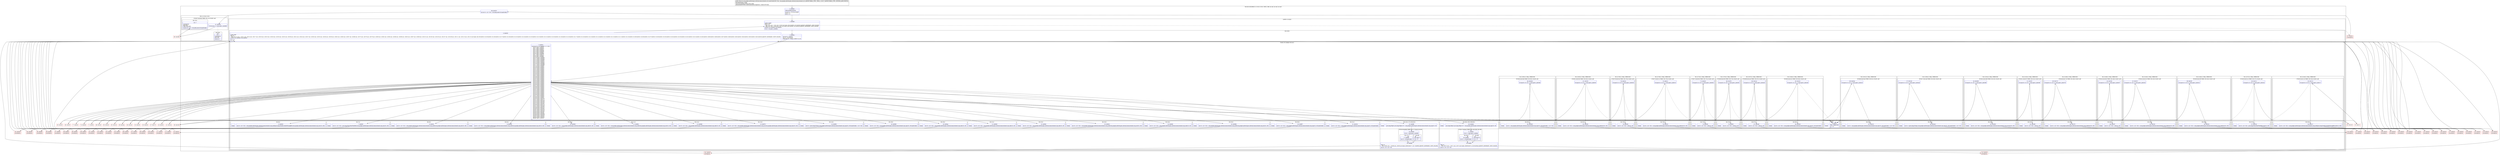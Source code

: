 digraph "CFG forcom.google.android.gms.internal.measurement.zzvz.hashCode(Ljava\/lang\/Object;)I" {
subgraph cluster_Region_908909129 {
label = "R(4:0|(3:2|3|5)|86|(2:(1:131)|(1:132))) | DECL_VAR: int null, int null, int null\l";
node [shape=record,color=blue];
Node_0 [shape=record,label="{0\:\ 0x0000|MTH_ENTER_BLOCK\l|int int r4 = r9.zzcas.length\lint r3 = 0\lint r2 = 0\l}"];
subgraph cluster_LoopRegion_1837992813 {
label = "LOOP:0: (3:2|3|5)";
node [shape=record,color=blue];
Node_1 [shape=record,label="{1\:\ 0x0008|LOOP_START\lPHI: r2 r3 \l  PHI: (r2v2 int) = (r2v1 int), (r2v50 int) binds: [B:0:0x0000, B:5:0x0020] A[DONT_GENERATE, DONT_INLINE]\l  PHI: (r3v1 int) = (r3v0 int), (r3v2 int) binds: [B:0:0x0000, B:5:0x0020] A[DONT_GENERATE, DONT_INLINE]\lLOOP:0: B:1:0x0008\-\>B:5:0x0020\l|if (r3 \< r4) goto L_0x000a\l}"];
subgraph cluster_Region_1015281917 {
label = "R(3:2|3|5)";
node [shape=record,color=blue];
Node_2 [shape=record,label="{2\:\ 0x000a|int int r0 = zzbt(r3)\lint r5 = r9.zzcas[r3]\llong long r6 = (long) (1048575 & r0)\l}"];
subgraph cluster_SwitchRegion_864393912 {
label = "Switch: 38, default: R(2:4|1)";
node [shape=record,color=blue];
Node_3 [shape=record,label="{3\:\ 0x001c|switch(((r0 & 267386880) \>\>\> 20)) \{\l    case 0: goto L_0x0025;\l    case 1: goto L_0x0035;\l    case 2: goto L_0x0041;\l    case 3: goto L_0x004d;\l    case 4: goto L_0x0059;\l    case 5: goto L_0x0061;\l    case 6: goto L_0x006d;\l    case 7: goto L_0x0075;\l    case 8: goto L_0x0081;\l    case 9: goto L_0x008f;\l    case 10: goto L_0x009d;\l    case 11: goto L_0x00aa;\l    case 12: goto L_0x00b3;\l    case 13: goto L_0x00bc;\l    case 14: goto L_0x00c5;\l    case 15: goto L_0x00d2;\l    case 16: goto L_0x00db;\l    case 17: goto L_0x00e8;\l    case 18: goto L_0x00f7;\l    case 19: goto L_0x00f7;\l    case 20: goto L_0x00f7;\l    case 21: goto L_0x00f7;\l    case 22: goto L_0x00f7;\l    case 23: goto L_0x00f7;\l    case 24: goto L_0x00f7;\l    case 25: goto L_0x00f7;\l    case 26: goto L_0x00f7;\l    case 27: goto L_0x00f7;\l    case 28: goto L_0x00f7;\l    case 29: goto L_0x00f7;\l    case 30: goto L_0x00f7;\l    case 31: goto L_0x00f7;\l    case 32: goto L_0x00f7;\l    case 33: goto L_0x00f7;\l    case 34: goto L_0x00f7;\l    case 35: goto L_0x00f7;\l    case 36: goto L_0x00f7;\l    case 37: goto L_0x00f7;\l    case 38: goto L_0x00f7;\l    case 39: goto L_0x00f7;\l    case 40: goto L_0x00f7;\l    case 41: goto L_0x00f7;\l    case 42: goto L_0x00f7;\l    case 43: goto L_0x00f7;\l    case 44: goto L_0x00f7;\l    case 45: goto L_0x00f7;\l    case 46: goto L_0x00f7;\l    case 47: goto L_0x00f7;\l    case 48: goto L_0x00f7;\l    case 49: goto L_0x00f7;\l    case 50: goto L_0x0104;\l    case 51: goto L_0x0111;\l    case 52: goto L_0x0128;\l    case 53: goto L_0x013b;\l    case 54: goto L_0x014e;\l    case 55: goto L_0x0161;\l    case 56: goto L_0x0170;\l    case 57: goto L_0x0183;\l    case 58: goto L_0x0192;\l    case 59: goto L_0x01a5;\l    case 60: goto L_0x01ba;\l    case 61: goto L_0x01cd;\l    case 62: goto L_0x01e0;\l    case 63: goto L_0x01ef;\l    case 64: goto L_0x01fe;\l    case 65: goto L_0x020d;\l    case 66: goto L_0x0220;\l    case 67: goto L_0x022f;\l    case 68: goto L_0x0242;\l    default: goto L_0x001f;\l\}\l}"];
subgraph cluster_Region_1286026319 {
label = "R(2:6|1)";
node [shape=record,color=blue];
Node_6 [shape=record,label="{6\:\ 0x0025|int r0 = (r2 * 53) + com.google.android.gms.internal.measurement.zzuq.zzbd(java.lang.Double.doubleToLongBits(com.google.android.gms.internal.measurement.zzxj.zzo(r10, r6)))\l}"];
Node_InsnContainer_1947801052 [shape=record,label="{|break\l}"];
}
subgraph cluster_Region_1381733777 {
label = "R(2:7|1)";
node [shape=record,color=blue];
Node_7 [shape=record,label="{7\:\ 0x0035|int r0 = (r2 * 53) + java.lang.Float.floatToIntBits(com.google.android.gms.internal.measurement.zzxj.zzn(r10, r6))\l}"];
Node_InsnContainer_761245263 [shape=record,label="{|break\l}"];
}
subgraph cluster_Region_941713662 {
label = "R(2:8|1)";
node [shape=record,color=blue];
Node_8 [shape=record,label="{8\:\ 0x0041|int r0 = (r2 * 53) + com.google.android.gms.internal.measurement.zzuq.zzbd(com.google.android.gms.internal.measurement.zzxj.zzl(r10, r6))\l}"];
Node_InsnContainer_714362357 [shape=record,label="{|break\l}"];
}
subgraph cluster_Region_1203838387 {
label = "R(2:9|1)";
node [shape=record,color=blue];
Node_9 [shape=record,label="{9\:\ 0x004d|int r0 = (r2 * 53) + com.google.android.gms.internal.measurement.zzuq.zzbd(com.google.android.gms.internal.measurement.zzxj.zzl(r10, r6))\l}"];
Node_InsnContainer_1302136676 [shape=record,label="{|break\l}"];
}
subgraph cluster_Region_842091592 {
label = "R(2:10|1)";
node [shape=record,color=blue];
Node_10 [shape=record,label="{10\:\ 0x0059|int r0 = (r2 * 53) + com.google.android.gms.internal.measurement.zzxj.zzk(r10, r6)\l}"];
Node_InsnContainer_1905679614 [shape=record,label="{|break\l}"];
}
subgraph cluster_Region_1019781250 {
label = "R(2:11|1)";
node [shape=record,color=blue];
Node_11 [shape=record,label="{11\:\ 0x0061|int r0 = (r2 * 53) + com.google.android.gms.internal.measurement.zzuq.zzbd(com.google.android.gms.internal.measurement.zzxj.zzl(r10, r6))\l}"];
Node_InsnContainer_560703829 [shape=record,label="{|break\l}"];
}
subgraph cluster_Region_253581693 {
label = "R(2:12|1)";
node [shape=record,color=blue];
Node_12 [shape=record,label="{12\:\ 0x006d|int r0 = (r2 * 53) + com.google.android.gms.internal.measurement.zzxj.zzk(r10, r6)\l}"];
Node_InsnContainer_689480552 [shape=record,label="{|break\l}"];
}
subgraph cluster_Region_1090445736 {
label = "R(2:13|1)";
node [shape=record,color=blue];
Node_13 [shape=record,label="{13\:\ 0x0075|int r0 = (r2 * 53) + com.google.android.gms.internal.measurement.zzuq.zzu(com.google.android.gms.internal.measurement.zzxj.zzm(r10, r6))\l}"];
Node_InsnContainer_211494664 [shape=record,label="{|break\l}"];
}
subgraph cluster_Region_2014689011 {
label = "R(2:14|1)";
node [shape=record,color=blue];
Node_14 [shape=record,label="{14\:\ 0x0081|int r0 = ((java.lang.String) com.google.android.gms.internal.measurement.zzxj.zzp(r10, r6)).hashCode() + (r2 * 53)\l}"];
Node_InsnContainer_1328151497 [shape=record,label="{|break\l}"];
}
subgraph cluster_Region_27317699 {
label = "R(4:15|(1:17)(1:90)|18|1)";
node [shape=record,color=blue];
Node_15 [shape=record,label="{15\:\ 0x008f|java.lang.Object java.lang.Object r0 = com.google.android.gms.internal.measurement.zzxj.zzp(r10, r6)\l}"];
subgraph cluster_IfRegion_70922672 {
label = "IF [B:16:0x0093] THEN: R(1:17) ELSE: R(1:90)";
node [shape=record,color=blue];
Node_16 [shape=record,label="{16\:\ 0x0093|if (r0 != null) goto L_0x0095\l}"];
subgraph cluster_Region_1542314818 {
label = "R(1:17)";
node [shape=record,color=blue];
Node_17 [shape=record,label="{17\:\ 0x0095|int r0 = r0.hashCode()\l}"];
}
subgraph cluster_Region_1401851037 {
label = "R(1:90)";
node [shape=record,color=blue];
Node_90 [shape=record,label="{90\:\ 0x0277|r0 = 37\l}"];
}
}
Node_18 [shape=record,label="{18\:\ 0x0099|PHI: r0 \l  PHI: (r0v91 int) = (r0v90 int), (r0v93 int) binds: [B:90:0x0277, B:17:0x0095] A[DONT_GENERATE, DONT_INLINE]\l|int r0 = r0 + (r2 * 53)\l}"];
Node_InsnContainer_871678584 [shape=record,label="{|break\l}"];
}
subgraph cluster_Region_1679008315 {
label = "R(2:19|1)";
node [shape=record,color=blue];
Node_19 [shape=record,label="{19\:\ 0x009d|int r0 = (r2 * 53) + com.google.android.gms.internal.measurement.zzxj.zzp(r10, r6).hashCode()\l}"];
Node_InsnContainer_1595614349 [shape=record,label="{|break\l}"];
}
subgraph cluster_Region_1398271152 {
label = "R(2:20|1)";
node [shape=record,color=blue];
Node_20 [shape=record,label="{20\:\ 0x00aa|int r0 = (r2 * 53) + com.google.android.gms.internal.measurement.zzxj.zzk(r10, r6)\l}"];
Node_InsnContainer_174979841 [shape=record,label="{|break\l}"];
}
subgraph cluster_Region_111176199 {
label = "R(2:21|1)";
node [shape=record,color=blue];
Node_21 [shape=record,label="{21\:\ 0x00b3|int r0 = (r2 * 53) + com.google.android.gms.internal.measurement.zzxj.zzk(r10, r6)\l}"];
Node_InsnContainer_169524790 [shape=record,label="{|break\l}"];
}
subgraph cluster_Region_19507677 {
label = "R(2:22|1)";
node [shape=record,color=blue];
Node_22 [shape=record,label="{22\:\ 0x00bc|int r0 = (r2 * 53) + com.google.android.gms.internal.measurement.zzxj.zzk(r10, r6)\l}"];
Node_InsnContainer_526928399 [shape=record,label="{|break\l}"];
}
subgraph cluster_Region_2018689465 {
label = "R(2:23|1)";
node [shape=record,color=blue];
Node_23 [shape=record,label="{23\:\ 0x00c5|int r0 = (r2 * 53) + com.google.android.gms.internal.measurement.zzuq.zzbd(com.google.android.gms.internal.measurement.zzxj.zzl(r10, r6))\l}"];
Node_InsnContainer_424753699 [shape=record,label="{|break\l}"];
}
subgraph cluster_Region_344752239 {
label = "R(2:24|1)";
node [shape=record,color=blue];
Node_24 [shape=record,label="{24\:\ 0x00d2|int r0 = (r2 * 53) + com.google.android.gms.internal.measurement.zzxj.zzk(r10, r6)\l}"];
Node_InsnContainer_2088861691 [shape=record,label="{|break\l}"];
}
subgraph cluster_Region_293150891 {
label = "R(2:25|1)";
node [shape=record,color=blue];
Node_25 [shape=record,label="{25\:\ 0x00db|int r0 = (r2 * 53) + com.google.android.gms.internal.measurement.zzuq.zzbd(com.google.android.gms.internal.measurement.zzxj.zzl(r10, r6))\l}"];
Node_InsnContainer_590714195 [shape=record,label="{|break\l}"];
}
subgraph cluster_Region_1574044696 {
label = "R(4:26|(1:28)(1:89)|29|1)";
node [shape=record,color=blue];
Node_26 [shape=record,label="{26\:\ 0x00e8|java.lang.Object java.lang.Object r0 = com.google.android.gms.internal.measurement.zzxj.zzp(r10, r6)\l}"];
subgraph cluster_IfRegion_1037851287 {
label = "IF [B:27:0x00ec] THEN: R(1:28) ELSE: R(1:89)";
node [shape=record,color=blue];
Node_27 [shape=record,label="{27\:\ 0x00ec|if (r0 != null) goto L_0x00ee\l}"];
subgraph cluster_Region_345214725 {
label = "R(1:28)";
node [shape=record,color=blue];
Node_28 [shape=record,label="{28\:\ 0x00ee|int r0 = r0.hashCode()\l}"];
}
subgraph cluster_Region_469051436 {
label = "R(1:89)";
node [shape=record,color=blue];
Node_89 [shape=record,label="{89\:\ 0x0274|r0 = 37\l}"];
}
}
Node_29 [shape=record,label="{29\:\ 0x00f2|PHI: r0 \l  PHI: (r0v72 int) = (r0v71 int), (r0v74 int) binds: [B:89:0x0274, B:28:0x00ee] A[DONT_GENERATE, DONT_INLINE]\l|int r0 = r0 + (r2 * 53)\l}"];
Node_InsnContainer_2119211784 [shape=record,label="{|break\l}"];
}
subgraph cluster_Region_870533394 {
label = "R(2:30|1)";
node [shape=record,color=blue];
Node_30 [shape=record,label="{30\:\ 0x00f7|int r0 = (r2 * 53) + com.google.android.gms.internal.measurement.zzxj.zzp(r10, r6).hashCode()\l}"];
Node_InsnContainer_1849702083 [shape=record,label="{|break\l}"];
}
subgraph cluster_Region_1125918969 {
label = "R(2:31|1)";
node [shape=record,color=blue];
Node_31 [shape=record,label="{31\:\ 0x0104|int r0 = (r2 * 53) + com.google.android.gms.internal.measurement.zzxj.zzp(r10, r6).hashCode()\l}"];
Node_InsnContainer_424276567 [shape=record,label="{|break\l}"];
}
subgraph cluster_Region_374960928 {
label = "R(1:(2:34|1)) | FALL_THROUGH\l";
node [shape=record,color=blue];
subgraph cluster_IfRegion_1822481429 {
label = "IF [B:33:0x0115] THEN: R(2:34|1) ELSE: null";
node [shape=record,color=blue];
Node_33 [shape=record,label="{33\:\ 0x0115|if (zza(r10, r5, r3) == true) goto L_0x0117\l}"];
subgraph cluster_Region_465056841 {
label = "R(2:34|1)";
node [shape=record,color=blue];
Node_34 [shape=record,label="{34\:\ 0x0117|int r0 = (r2 * 53) + com.google.android.gms.internal.measurement.zzuq.zzbd(java.lang.Double.doubleToLongBits(zzf(r10, r6)))\l}"];
Node_InsnContainer_1814766136 [shape=record,label="{|break\l}"];
}
}
}
subgraph cluster_Region_53667664 {
label = "R(1:(2:37|1)) | FALL_THROUGH\l";
node [shape=record,color=blue];
subgraph cluster_IfRegion_1007598938 {
label = "IF [B:36:0x012c] THEN: R(2:37|1) ELSE: null";
node [shape=record,color=blue];
Node_36 [shape=record,label="{36\:\ 0x012c|if (zza(r10, r5, r3) == true) goto L_0x012e\l}"];
subgraph cluster_Region_1443299810 {
label = "R(2:37|1)";
node [shape=record,color=blue];
Node_37 [shape=record,label="{37\:\ 0x012e|int r0 = (r2 * 53) + java.lang.Float.floatToIntBits(zzg(r10, r6))\l}"];
Node_InsnContainer_1430222379 [shape=record,label="{|break\l}"];
}
}
}
subgraph cluster_Region_136503263 {
label = "R(1:(2:40|1)) | FALL_THROUGH\l";
node [shape=record,color=blue];
subgraph cluster_IfRegion_1037668181 {
label = "IF [B:39:0x013f] THEN: R(2:40|1) ELSE: null";
node [shape=record,color=blue];
Node_39 [shape=record,label="{39\:\ 0x013f|if (zza(r10, r5, r3) == true) goto L_0x0141\l}"];
subgraph cluster_Region_2131065321 {
label = "R(2:40|1)";
node [shape=record,color=blue];
Node_40 [shape=record,label="{40\:\ 0x0141|int r0 = (r2 * 53) + com.google.android.gms.internal.measurement.zzuq.zzbd(zzi(r10, r6))\l}"];
Node_InsnContainer_1034749441 [shape=record,label="{|break\l}"];
}
}
}
subgraph cluster_Region_691109507 {
label = "R(1:(2:43|1)) | FALL_THROUGH\l";
node [shape=record,color=blue];
subgraph cluster_IfRegion_507436035 {
label = "IF [B:42:0x0152] THEN: R(2:43|1) ELSE: null";
node [shape=record,color=blue];
Node_42 [shape=record,label="{42\:\ 0x0152|if (zza(r10, r5, r3) == true) goto L_0x0154\l}"];
subgraph cluster_Region_1568464144 {
label = "R(2:43|1)";
node [shape=record,color=blue];
Node_43 [shape=record,label="{43\:\ 0x0154|int r0 = (r2 * 53) + com.google.android.gms.internal.measurement.zzuq.zzbd(zzi(r10, r6))\l}"];
Node_InsnContainer_126999456 [shape=record,label="{|break\l}"];
}
}
}
subgraph cluster_Region_424878250 {
label = "R(1:(2:46|1)) | FALL_THROUGH\l";
node [shape=record,color=blue];
subgraph cluster_IfRegion_1947532197 {
label = "IF [B:45:0x0165] THEN: R(2:46|1) ELSE: null";
node [shape=record,color=blue];
Node_45 [shape=record,label="{45\:\ 0x0165|if (zza(r10, r5, r3) == true) goto L_0x0167\l}"];
subgraph cluster_Region_129802378 {
label = "R(2:46|1)";
node [shape=record,color=blue];
Node_46 [shape=record,label="{46\:\ 0x0167|int r0 = (r2 * 53) + zzh(r10, r6)\l}"];
Node_InsnContainer_1276883087 [shape=record,label="{|break\l}"];
}
}
}
subgraph cluster_Region_1853623017 {
label = "R(1:(2:49|1)) | FALL_THROUGH\l";
node [shape=record,color=blue];
subgraph cluster_IfRegion_1035562000 {
label = "IF [B:48:0x0174] THEN: R(2:49|1) ELSE: null";
node [shape=record,color=blue];
Node_48 [shape=record,label="{48\:\ 0x0174|if (zza(r10, r5, r3) == true) goto L_0x0176\l}"];
subgraph cluster_Region_1775942030 {
label = "R(2:49|1)";
node [shape=record,color=blue];
Node_49 [shape=record,label="{49\:\ 0x0176|int r0 = (r2 * 53) + com.google.android.gms.internal.measurement.zzuq.zzbd(zzi(r10, r6))\l}"];
Node_InsnContainer_1740214365 [shape=record,label="{|break\l}"];
}
}
}
subgraph cluster_Region_1735371376 {
label = "R(1:(2:52|1)) | FALL_THROUGH\l";
node [shape=record,color=blue];
subgraph cluster_IfRegion_1290534869 {
label = "IF [B:51:0x0187] THEN: R(2:52|1) ELSE: null";
node [shape=record,color=blue];
Node_51 [shape=record,label="{51\:\ 0x0187|if (zza(r10, r5, r3) == true) goto L_0x0189\l}"];
subgraph cluster_Region_1036275565 {
label = "R(2:52|1)";
node [shape=record,color=blue];
Node_52 [shape=record,label="{52\:\ 0x0189|int r0 = (r2 * 53) + zzh(r10, r6)\l}"];
Node_InsnContainer_1994519002 [shape=record,label="{|break\l}"];
}
}
}
subgraph cluster_Region_2017760941 {
label = "R(1:(2:55|1)) | FALL_THROUGH\l";
node [shape=record,color=blue];
subgraph cluster_IfRegion_610135183 {
label = "IF [B:54:0x0196] THEN: R(2:55|1) ELSE: null";
node [shape=record,color=blue];
Node_54 [shape=record,label="{54\:\ 0x0196|if (zza(r10, r5, r3) == true) goto L_0x0198\l}"];
subgraph cluster_Region_107712920 {
label = "R(2:55|1)";
node [shape=record,color=blue];
Node_55 [shape=record,label="{55\:\ 0x0198|int r0 = (r2 * 53) + com.google.android.gms.internal.measurement.zzuq.zzu(zzj(r10, r6))\l}"];
Node_InsnContainer_1398065792 [shape=record,label="{|break\l}"];
}
}
}
subgraph cluster_Region_1232258736 {
label = "R(1:(2:58|1)) | FALL_THROUGH\l";
node [shape=record,color=blue];
subgraph cluster_IfRegion_2009592434 {
label = "IF [B:57:0x01a9] THEN: R(2:58|1) ELSE: null";
node [shape=record,color=blue];
Node_57 [shape=record,label="{57\:\ 0x01a9|if (zza(r10, r5, r3) == true) goto L_0x01ab\l}"];
subgraph cluster_Region_1680984367 {
label = "R(2:58|1)";
node [shape=record,color=blue];
Node_58 [shape=record,label="{58\:\ 0x01ab|int r0 = ((java.lang.String) com.google.android.gms.internal.measurement.zzxj.zzp(r10, r6)).hashCode() + (r2 * 53)\l}"];
Node_InsnContainer_811897189 [shape=record,label="{|break\l}"];
}
}
}
subgraph cluster_Region_1816758330 {
label = "R(1:(2:61|1)) | FALL_THROUGH\l";
node [shape=record,color=blue];
subgraph cluster_IfRegion_23644534 {
label = "IF [B:60:0x01be] THEN: R(2:61|1) ELSE: null";
node [shape=record,color=blue];
Node_60 [shape=record,label="{60\:\ 0x01be|if (zza(r10, r5, r3) == true) goto L_0x01c0\l}"];
subgraph cluster_Region_1486559982 {
label = "R(2:61|1)";
node [shape=record,color=blue];
Node_61 [shape=record,label="{61\:\ 0x01c0|int r0 = com.google.android.gms.internal.measurement.zzxj.zzp(r10, r6).hashCode() + (r2 * 53)\l}"];
Node_InsnContainer_423383033 [shape=record,label="{|break\l}"];
}
}
}
subgraph cluster_Region_1176784168 {
label = "R(1:(2:64|1)) | FALL_THROUGH\l";
node [shape=record,color=blue];
subgraph cluster_IfRegion_309234649 {
label = "IF [B:63:0x01d1] THEN: R(2:64|1) ELSE: null";
node [shape=record,color=blue];
Node_63 [shape=record,label="{63\:\ 0x01d1|if (zza(r10, r5, r3) == true) goto L_0x01d3\l}"];
subgraph cluster_Region_1203476919 {
label = "R(2:64|1)";
node [shape=record,color=blue];
Node_64 [shape=record,label="{64\:\ 0x01d3|int r0 = (r2 * 53) + com.google.android.gms.internal.measurement.zzxj.zzp(r10, r6).hashCode()\l}"];
Node_InsnContainer_1381962544 [shape=record,label="{|break\l}"];
}
}
}
subgraph cluster_Region_1920424217 {
label = "R(1:(2:67|1)) | FALL_THROUGH\l";
node [shape=record,color=blue];
subgraph cluster_IfRegion_1503405199 {
label = "IF [B:66:0x01e4] THEN: R(2:67|1) ELSE: null";
node [shape=record,color=blue];
Node_66 [shape=record,label="{66\:\ 0x01e4|if (zza(r10, r5, r3) == true) goto L_0x01e6\l}"];
subgraph cluster_Region_495331209 {
label = "R(2:67|1)";
node [shape=record,color=blue];
Node_67 [shape=record,label="{67\:\ 0x01e6|int r0 = (r2 * 53) + zzh(r10, r6)\l}"];
Node_InsnContainer_164594473 [shape=record,label="{|break\l}"];
}
}
}
subgraph cluster_Region_1843839541 {
label = "R(1:(2:70|1)) | FALL_THROUGH\l";
node [shape=record,color=blue];
subgraph cluster_IfRegion_293603756 {
label = "IF [B:69:0x01f3] THEN: R(2:70|1) ELSE: null";
node [shape=record,color=blue];
Node_69 [shape=record,label="{69\:\ 0x01f3|if (zza(r10, r5, r3) == true) goto L_0x01f5\l}"];
subgraph cluster_Region_1997864359 {
label = "R(2:70|1)";
node [shape=record,color=blue];
Node_70 [shape=record,label="{70\:\ 0x01f5|int r0 = (r2 * 53) + zzh(r10, r6)\l}"];
Node_InsnContainer_1191877162 [shape=record,label="{|break\l}"];
}
}
}
subgraph cluster_Region_268287043 {
label = "R(1:(2:73|1)) | FALL_THROUGH\l";
node [shape=record,color=blue];
subgraph cluster_IfRegion_1457799571 {
label = "IF [B:72:0x0202] THEN: R(2:73|1) ELSE: null";
node [shape=record,color=blue];
Node_72 [shape=record,label="{72\:\ 0x0202|if (zza(r10, r5, r3) == true) goto L_0x0204\l}"];
subgraph cluster_Region_2002310593 {
label = "R(2:73|1)";
node [shape=record,color=blue];
Node_73 [shape=record,label="{73\:\ 0x0204|int r0 = (r2 * 53) + zzh(r10, r6)\l}"];
Node_InsnContainer_2053021790 [shape=record,label="{|break\l}"];
}
}
}
subgraph cluster_Region_569520714 {
label = "R(1:(2:76|1)) | FALL_THROUGH\l";
node [shape=record,color=blue];
subgraph cluster_IfRegion_816982229 {
label = "IF [B:75:0x0211] THEN: R(2:76|1) ELSE: null";
node [shape=record,color=blue];
Node_75 [shape=record,label="{75\:\ 0x0211|if (zza(r10, r5, r3) == true) goto L_0x0213\l}"];
subgraph cluster_Region_1823837372 {
label = "R(2:76|1)";
node [shape=record,color=blue];
Node_76 [shape=record,label="{76\:\ 0x0213|int r0 = (r2 * 53) + com.google.android.gms.internal.measurement.zzuq.zzbd(zzi(r10, r6))\l}"];
Node_InsnContainer_842672020 [shape=record,label="{|break\l}"];
}
}
}
subgraph cluster_Region_1355258420 {
label = "R(1:(2:79|1)) | FALL_THROUGH\l";
node [shape=record,color=blue];
subgraph cluster_IfRegion_137550352 {
label = "IF [B:78:0x0224] THEN: R(2:79|1) ELSE: null";
node [shape=record,color=blue];
Node_78 [shape=record,label="{78\:\ 0x0224|if (zza(r10, r5, r3) == true) goto L_0x0226\l}"];
subgraph cluster_Region_1084441804 {
label = "R(2:79|1)";
node [shape=record,color=blue];
Node_79 [shape=record,label="{79\:\ 0x0226|int r0 = (r2 * 53) + zzh(r10, r6)\l}"];
Node_InsnContainer_1595182114 [shape=record,label="{|break\l}"];
}
}
}
subgraph cluster_Region_1875150312 {
label = "R(1:(2:82|1)) | FALL_THROUGH\l";
node [shape=record,color=blue];
subgraph cluster_IfRegion_426667987 {
label = "IF [B:81:0x0233] THEN: R(2:82|1) ELSE: null";
node [shape=record,color=blue];
Node_81 [shape=record,label="{81\:\ 0x0233|if (zza(r10, r5, r3) == true) goto L_0x0235\l}"];
subgraph cluster_Region_277508282 {
label = "R(2:82|1)";
node [shape=record,color=blue];
Node_82 [shape=record,label="{82\:\ 0x0235|int r0 = (r2 * 53) + com.google.android.gms.internal.measurement.zzuq.zzbd(zzi(r10, r6))\l}"];
Node_InsnContainer_203495683 [shape=record,label="{|break\l}"];
}
}
}
subgraph cluster_Region_1624978569 {
label = "R(1:(2:85|1)) | FALL_THROUGH\l";
node [shape=record,color=blue];
subgraph cluster_IfRegion_1836211636 {
label = "IF [B:84:0x0246] THEN: R(2:85|1) ELSE: null";
node [shape=record,color=blue];
Node_84 [shape=record,label="{84\:\ 0x0246|if (zza(r10, r5, r3) == true) goto L_0x0248\l}"];
subgraph cluster_Region_567101879 {
label = "R(2:85|1)";
node [shape=record,color=blue];
Node_85 [shape=record,label="{85\:\ 0x0248|int r0 = com.google.android.gms.internal.measurement.zzxj.zzp(r10, r6).hashCode() + (r2 * 53)\l}"];
Node_InsnContainer_458604844 [shape=record,label="{|break\l}"];
}
}
}
subgraph cluster_Region_1633546590 {
label = "R(2:4|1)";
node [shape=record,color=blue];
Node_4 [shape=record,label="{4\:\ 0x001f|FALL_THROUGH\l|r0 = r2\l}"];
Node_InsnContainer_1349905515 [shape=record,label="{|break\l}"];
}
}
Node_5 [shape=record,label="{5\:\ 0x0020|LOOP_END\lPHI: r0 \l  PHI: (r0v114 int) = (r0v11 int), (r0v14 int), (r0v17 int), (r0v20 int), (r0v23 int), (r0v26 int), (r0v29 int), (r0v32 int), (r0v36 int), (r0v41 int), (r0v44 int), (r0v47 int), (r0v50 int), (r0v53 int), (r0v56 int), (r0v59 int), (r0v62 int), (r0v65 int), (r0v67 int), (r0v69 int), (r0v73 int), (r0v76 int), (r0v78 int), (r0v80 int), (r0v82 int), (r0v84 int), (r0v86 int), (r0v88 int), (r0v92 int), (r0v97 int), (r0v99 int), (r0v101 int), (r0v103 int), (r0v105 int), (r0v107 int), (r0v109 int), (r0v111 int), (r0v113 int), (r0v115 int) binds: [B:130:0x0020, B:129:0x0020, B:128:0x0020, B:127:0x0020, B:126:0x0020, B:125:0x0020, B:124:0x0020, B:123:0x0020, B:122:0x0020, B:121:0x0020, B:120:0x0020, B:119:0x0020, B:118:0x0020, B:117:0x0020, B:116:0x0020, B:115:0x0020, B:114:0x0020, B:113:0x0020, B:112:0x0020, B:111:0x0020, B:110:0x0020, B:109:0x0020, B:108:0x0020, B:107:0x0020, B:106:0x0020, B:105:0x0020, B:104:0x0020, B:103:0x0020, B:102:0x0020, B:101:0x0020, B:100:0x0020, B:99:0x0020, B:98:0x0020, B:97:0x0020, B:96:0x0020, B:95:0x0020, B:94:0x0020, B:93:0x0020, B:92:0x0020] A[DONT_GENERATE, DONT_INLINE]\lLOOP:0: B:1:0x0008\-\>B:5:0x0020\l|r3 += 3\lr2 = r0\l}"];
}
}
Node_86 [shape=record,label="{86\:\ 0x0255|int int r0 = (r2 * 53) + r9.zzcbg.zzal(r10).hashCode()\l}"];
subgraph cluster_Region_1419255399 {
label = "R(2:(1:131)|(1:132))";
node [shape=record,color=blue];
subgraph cluster_IfRegion_1843267329 {
label = "IF [B:87:0x0264] THEN: R(1:131) ELSE: null";
node [shape=record,color=blue];
Node_87 [shape=record,label="{87\:\ 0x0264|if (r9.zzcax == true) goto L_0x0266\l}"];
subgraph cluster_Region_998399133 {
label = "R(1:131)";
node [shape=record,color=blue];
Node_131 [shape=record,label="{131\:\ ?|SYNTHETIC\lRETURN\lORIG_RETURN\l|return (r0 * 53) + r9.zzcbh.zzw(r10).hashCode()\l}"];
}
}
subgraph cluster_Region_2018440439 {
label = "R(1:132)";
node [shape=record,color=blue];
Node_132 [shape=record,label="{132\:\ ?|SYNTHETIC\lRETURN\l|return r0\l}"];
}
}
}
Node_32 [shape=record,color=red,label="{32\:\ 0x0111}"];
Node_35 [shape=record,color=red,label="{35\:\ 0x0128}"];
Node_38 [shape=record,color=red,label="{38\:\ 0x013b}"];
Node_41 [shape=record,color=red,label="{41\:\ 0x014e}"];
Node_44 [shape=record,color=red,label="{44\:\ 0x0161}"];
Node_47 [shape=record,color=red,label="{47\:\ 0x0170}"];
Node_50 [shape=record,color=red,label="{50\:\ 0x0183}"];
Node_53 [shape=record,color=red,label="{53\:\ 0x0192}"];
Node_56 [shape=record,color=red,label="{56\:\ 0x01a5}"];
Node_59 [shape=record,color=red,label="{59\:\ 0x01ba}"];
Node_62 [shape=record,color=red,label="{62\:\ 0x01cd}"];
Node_65 [shape=record,color=red,label="{65\:\ 0x01e0}"];
Node_68 [shape=record,color=red,label="{68\:\ 0x01ef}"];
Node_71 [shape=record,color=red,label="{71\:\ 0x01fe}"];
Node_74 [shape=record,color=red,label="{74\:\ 0x020d}"];
Node_77 [shape=record,color=red,label="{77\:\ 0x0220}"];
Node_80 [shape=record,color=red,label="{80\:\ 0x022f}"];
Node_83 [shape=record,color=red,label="{83\:\ 0x0242}"];
Node_88 [shape=record,color=red,label="{88\:\ 0x0266}"];
Node_91 [shape=record,color=red,label="{91\:\ 0x0255|SYNTHETIC\l}"];
Node_92 [shape=record,color=red,label="{92\:\ 0x0020|SYNTHETIC\l}"];
Node_93 [shape=record,color=red,label="{93\:\ 0x0020|SYNTHETIC\l}"];
Node_94 [shape=record,color=red,label="{94\:\ 0x0020|SYNTHETIC\l}"];
Node_95 [shape=record,color=red,label="{95\:\ 0x0020|SYNTHETIC\l}"];
Node_96 [shape=record,color=red,label="{96\:\ 0x0020|SYNTHETIC\l}"];
Node_97 [shape=record,color=red,label="{97\:\ 0x0020|SYNTHETIC\l}"];
Node_98 [shape=record,color=red,label="{98\:\ 0x0020|SYNTHETIC\l}"];
Node_99 [shape=record,color=red,label="{99\:\ 0x0020|SYNTHETIC\l}"];
Node_100 [shape=record,color=red,label="{100\:\ 0x0020|SYNTHETIC\l}"];
Node_101 [shape=record,color=red,label="{101\:\ 0x0020|SYNTHETIC\l}"];
Node_102 [shape=record,color=red,label="{102\:\ 0x0020|SYNTHETIC\l}"];
Node_103 [shape=record,color=red,label="{103\:\ 0x0020|SYNTHETIC\l}"];
Node_104 [shape=record,color=red,label="{104\:\ 0x0020|SYNTHETIC\l}"];
Node_105 [shape=record,color=red,label="{105\:\ 0x0020|SYNTHETIC\l}"];
Node_106 [shape=record,color=red,label="{106\:\ 0x0020|SYNTHETIC\l}"];
Node_107 [shape=record,color=red,label="{107\:\ 0x0020|SYNTHETIC\l}"];
Node_108 [shape=record,color=red,label="{108\:\ 0x0020|SYNTHETIC\l}"];
Node_109 [shape=record,color=red,label="{109\:\ 0x0020|SYNTHETIC\l}"];
Node_110 [shape=record,color=red,label="{110\:\ 0x0020|SYNTHETIC\l}"];
Node_111 [shape=record,color=red,label="{111\:\ 0x0020|SYNTHETIC\l}"];
Node_112 [shape=record,color=red,label="{112\:\ 0x0020|SYNTHETIC\l}"];
Node_113 [shape=record,color=red,label="{113\:\ 0x0020|SYNTHETIC\l}"];
Node_114 [shape=record,color=red,label="{114\:\ 0x0020|SYNTHETIC\l}"];
Node_115 [shape=record,color=red,label="{115\:\ 0x0020|SYNTHETIC\l}"];
Node_116 [shape=record,color=red,label="{116\:\ 0x0020|SYNTHETIC\l}"];
Node_117 [shape=record,color=red,label="{117\:\ 0x0020|SYNTHETIC\l}"];
Node_118 [shape=record,color=red,label="{118\:\ 0x0020|SYNTHETIC\l}"];
Node_119 [shape=record,color=red,label="{119\:\ 0x0020|SYNTHETIC\l}"];
Node_120 [shape=record,color=red,label="{120\:\ 0x0020|SYNTHETIC\l}"];
Node_121 [shape=record,color=red,label="{121\:\ 0x0020|SYNTHETIC\l}"];
Node_122 [shape=record,color=red,label="{122\:\ 0x0020|SYNTHETIC\l}"];
Node_123 [shape=record,color=red,label="{123\:\ 0x0020|SYNTHETIC\l}"];
Node_124 [shape=record,color=red,label="{124\:\ 0x0020|SYNTHETIC\l}"];
Node_125 [shape=record,color=red,label="{125\:\ 0x0020|SYNTHETIC\l}"];
Node_126 [shape=record,color=red,label="{126\:\ 0x0020|SYNTHETIC\l}"];
Node_127 [shape=record,color=red,label="{127\:\ 0x0020|SYNTHETIC\l}"];
Node_128 [shape=record,color=red,label="{128\:\ 0x0020|SYNTHETIC\l}"];
Node_129 [shape=record,color=red,label="{129\:\ 0x0020|SYNTHETIC\l}"];
Node_130 [shape=record,color=red,label="{130\:\ 0x0020|SYNTHETIC\l}"];
MethodNode[shape=record,label="{public final int com.google.android.gms.internal.measurement.zzvz.hashCode((r9v0 'this' com.google.android.gms.internal.measurement.zzvz A[IMMUTABLE_TYPE, THIS]), (r10v0 T A[IMMUTABLE_TYPE, METHOD_ARGUMENT]))  | INCONSISTENT_CODE\lCan't fix incorrect switch cases order\lAnnotation[SYSTEM, dalvik.annotation.Signature, \{value=[(TT;)I]\}]\l}"];
MethodNode -> Node_0;
Node_0 -> Node_1;
Node_1 -> Node_2;
Node_1 -> Node_91[style=dashed];
Node_2 -> Node_3;
Node_3 -> Node_4;
Node_3 -> Node_6;
Node_3 -> Node_7;
Node_3 -> Node_8;
Node_3 -> Node_9;
Node_3 -> Node_10;
Node_3 -> Node_11;
Node_3 -> Node_12;
Node_3 -> Node_13;
Node_3 -> Node_14;
Node_3 -> Node_15;
Node_3 -> Node_19;
Node_3 -> Node_20;
Node_3 -> Node_21;
Node_3 -> Node_22;
Node_3 -> Node_23;
Node_3 -> Node_24;
Node_3 -> Node_25;
Node_3 -> Node_26;
Node_3 -> Node_30;
Node_3 -> Node_31;
Node_3 -> Node_32;
Node_3 -> Node_35;
Node_3 -> Node_38;
Node_3 -> Node_41;
Node_3 -> Node_44;
Node_3 -> Node_47;
Node_3 -> Node_50;
Node_3 -> Node_53;
Node_3 -> Node_56;
Node_3 -> Node_59;
Node_3 -> Node_62;
Node_3 -> Node_65;
Node_3 -> Node_68;
Node_3 -> Node_71;
Node_3 -> Node_74;
Node_3 -> Node_77;
Node_3 -> Node_80;
Node_3 -> Node_83;
Node_6 -> Node_93;
Node_7 -> Node_94;
Node_8 -> Node_95;
Node_9 -> Node_96;
Node_10 -> Node_97;
Node_11 -> Node_98;
Node_12 -> Node_99;
Node_13 -> Node_100;
Node_14 -> Node_101;
Node_15 -> Node_16;
Node_16 -> Node_17;
Node_16 -> Node_90[style=dashed];
Node_17 -> Node_18;
Node_90 -> Node_18;
Node_18 -> Node_102;
Node_19 -> Node_103;
Node_20 -> Node_104;
Node_21 -> Node_105;
Node_22 -> Node_106;
Node_23 -> Node_107;
Node_24 -> Node_108;
Node_25 -> Node_109;
Node_26 -> Node_27;
Node_27 -> Node_28;
Node_27 -> Node_89[style=dashed];
Node_28 -> Node_29;
Node_89 -> Node_29;
Node_29 -> Node_110;
Node_30 -> Node_111;
Node_31 -> Node_112;
Node_33 -> Node_4[style=dashed];
Node_33 -> Node_34;
Node_34 -> Node_113;
Node_36 -> Node_4[style=dashed];
Node_36 -> Node_37;
Node_37 -> Node_114;
Node_39 -> Node_4[style=dashed];
Node_39 -> Node_40;
Node_40 -> Node_115;
Node_42 -> Node_4[style=dashed];
Node_42 -> Node_43;
Node_43 -> Node_116;
Node_45 -> Node_4[style=dashed];
Node_45 -> Node_46;
Node_46 -> Node_117;
Node_48 -> Node_4[style=dashed];
Node_48 -> Node_49;
Node_49 -> Node_118;
Node_51 -> Node_4[style=dashed];
Node_51 -> Node_52;
Node_52 -> Node_119;
Node_54 -> Node_4[style=dashed];
Node_54 -> Node_55;
Node_55 -> Node_120;
Node_57 -> Node_4[style=dashed];
Node_57 -> Node_58;
Node_58 -> Node_121;
Node_60 -> Node_4[style=dashed];
Node_60 -> Node_61;
Node_61 -> Node_122;
Node_63 -> Node_4[style=dashed];
Node_63 -> Node_64;
Node_64 -> Node_123;
Node_66 -> Node_4[style=dashed];
Node_66 -> Node_67;
Node_67 -> Node_124;
Node_69 -> Node_4[style=dashed];
Node_69 -> Node_70;
Node_70 -> Node_125;
Node_72 -> Node_4[style=dashed];
Node_72 -> Node_73;
Node_73 -> Node_126;
Node_75 -> Node_4[style=dashed];
Node_75 -> Node_76;
Node_76 -> Node_127;
Node_78 -> Node_4[style=dashed];
Node_78 -> Node_79;
Node_79 -> Node_128;
Node_81 -> Node_4[style=dashed];
Node_81 -> Node_82;
Node_82 -> Node_129;
Node_84 -> Node_4[style=dashed];
Node_84 -> Node_85;
Node_85 -> Node_130;
Node_4 -> Node_92;
Node_5 -> Node_1;
Node_86 -> Node_87;
Node_87 -> Node_88;
Node_87 -> Node_132[style=dashed];
Node_32 -> Node_33;
Node_35 -> Node_36;
Node_38 -> Node_39;
Node_41 -> Node_42;
Node_44 -> Node_45;
Node_47 -> Node_48;
Node_50 -> Node_51;
Node_53 -> Node_54;
Node_56 -> Node_57;
Node_59 -> Node_60;
Node_62 -> Node_63;
Node_65 -> Node_66;
Node_68 -> Node_69;
Node_71 -> Node_72;
Node_74 -> Node_75;
Node_77 -> Node_78;
Node_80 -> Node_81;
Node_83 -> Node_84;
Node_88 -> Node_131;
Node_91 -> Node_86;
Node_92 -> Node_5;
Node_93 -> Node_5;
Node_94 -> Node_5;
Node_95 -> Node_5;
Node_96 -> Node_5;
Node_97 -> Node_5;
Node_98 -> Node_5;
Node_99 -> Node_5;
Node_100 -> Node_5;
Node_101 -> Node_5;
Node_102 -> Node_5;
Node_103 -> Node_5;
Node_104 -> Node_5;
Node_105 -> Node_5;
Node_106 -> Node_5;
Node_107 -> Node_5;
Node_108 -> Node_5;
Node_109 -> Node_5;
Node_110 -> Node_5;
Node_111 -> Node_5;
Node_112 -> Node_5;
Node_113 -> Node_5;
Node_114 -> Node_5;
Node_115 -> Node_5;
Node_116 -> Node_5;
Node_117 -> Node_5;
Node_118 -> Node_5;
Node_119 -> Node_5;
Node_120 -> Node_5;
Node_121 -> Node_5;
Node_122 -> Node_5;
Node_123 -> Node_5;
Node_124 -> Node_5;
Node_125 -> Node_5;
Node_126 -> Node_5;
Node_127 -> Node_5;
Node_128 -> Node_5;
Node_129 -> Node_5;
Node_130 -> Node_5;
}

